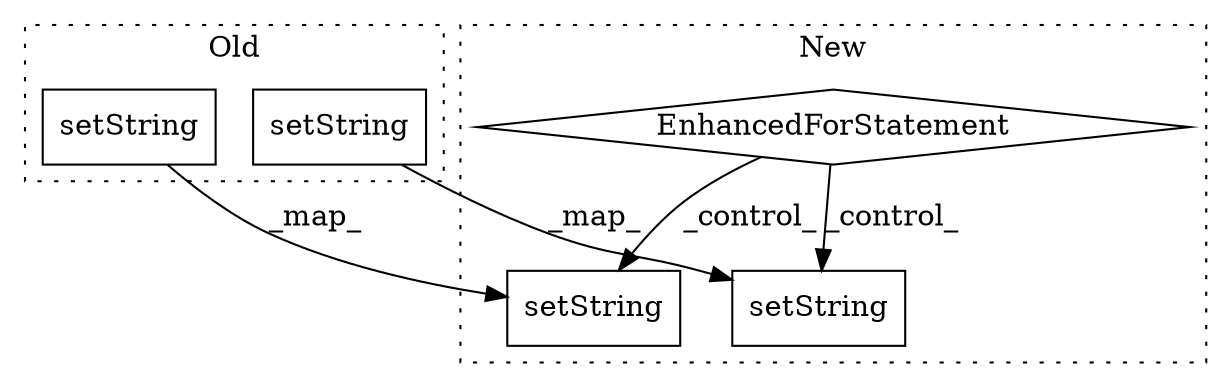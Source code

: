 digraph G {
subgraph cluster0 {
1 [label="setString" a="32" s="6334,6363" l="10,1" shape="box"];
5 [label="setString" a="32" s="6164,6194" l="10,1" shape="box"];
label = "Old";
style="dotted";
}
subgraph cluster1 {
2 [label="setString" a="32" s="6481,6509" l="10,1" shape="box"];
3 [label="EnhancedForStatement" a="70" s="6170,6213" l="5,2" shape="diamond"];
4 [label="setString" a="32" s="6302,6331" l="10,1" shape="box"];
label = "New";
style="dotted";
}
1 -> 2 [label="_map_"];
3 -> 2 [label="_control_"];
3 -> 4 [label="_control_"];
5 -> 4 [label="_map_"];
}